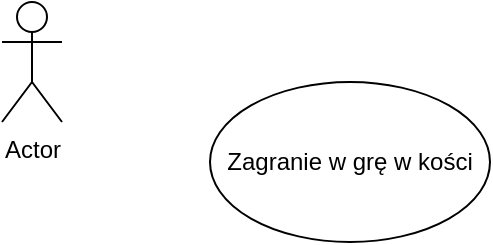 <mxfile version="20.5.3" type="embed"><diagram id="23iRSUPoRavnBvh4doch" name="Page-1"><mxGraphModel dx="1045" dy="720" grid="1" gridSize="10" guides="1" tooltips="1" connect="1" arrows="1" fold="1" page="1" pageScale="1" pageWidth="827" pageHeight="1169" math="0" shadow="0"><root><mxCell id="0"/><mxCell id="1" parent="0"/><mxCell id="2" value="Actor" style="shape=umlActor;verticalLabelPosition=bottom;verticalAlign=top;html=1;outlineConnect=0;align=center;spacing=2;" vertex="1" parent="1"><mxGeometry x="170" y="270" width="30" height="60" as="geometry"/></mxCell><mxCell id="5" value="Zagranie w grę w kości" style="ellipse;whiteSpace=wrap;html=1;" vertex="1" parent="1"><mxGeometry x="274" y="310" width="140" height="80" as="geometry"/></mxCell></root></mxGraphModel></diagram></mxfile>